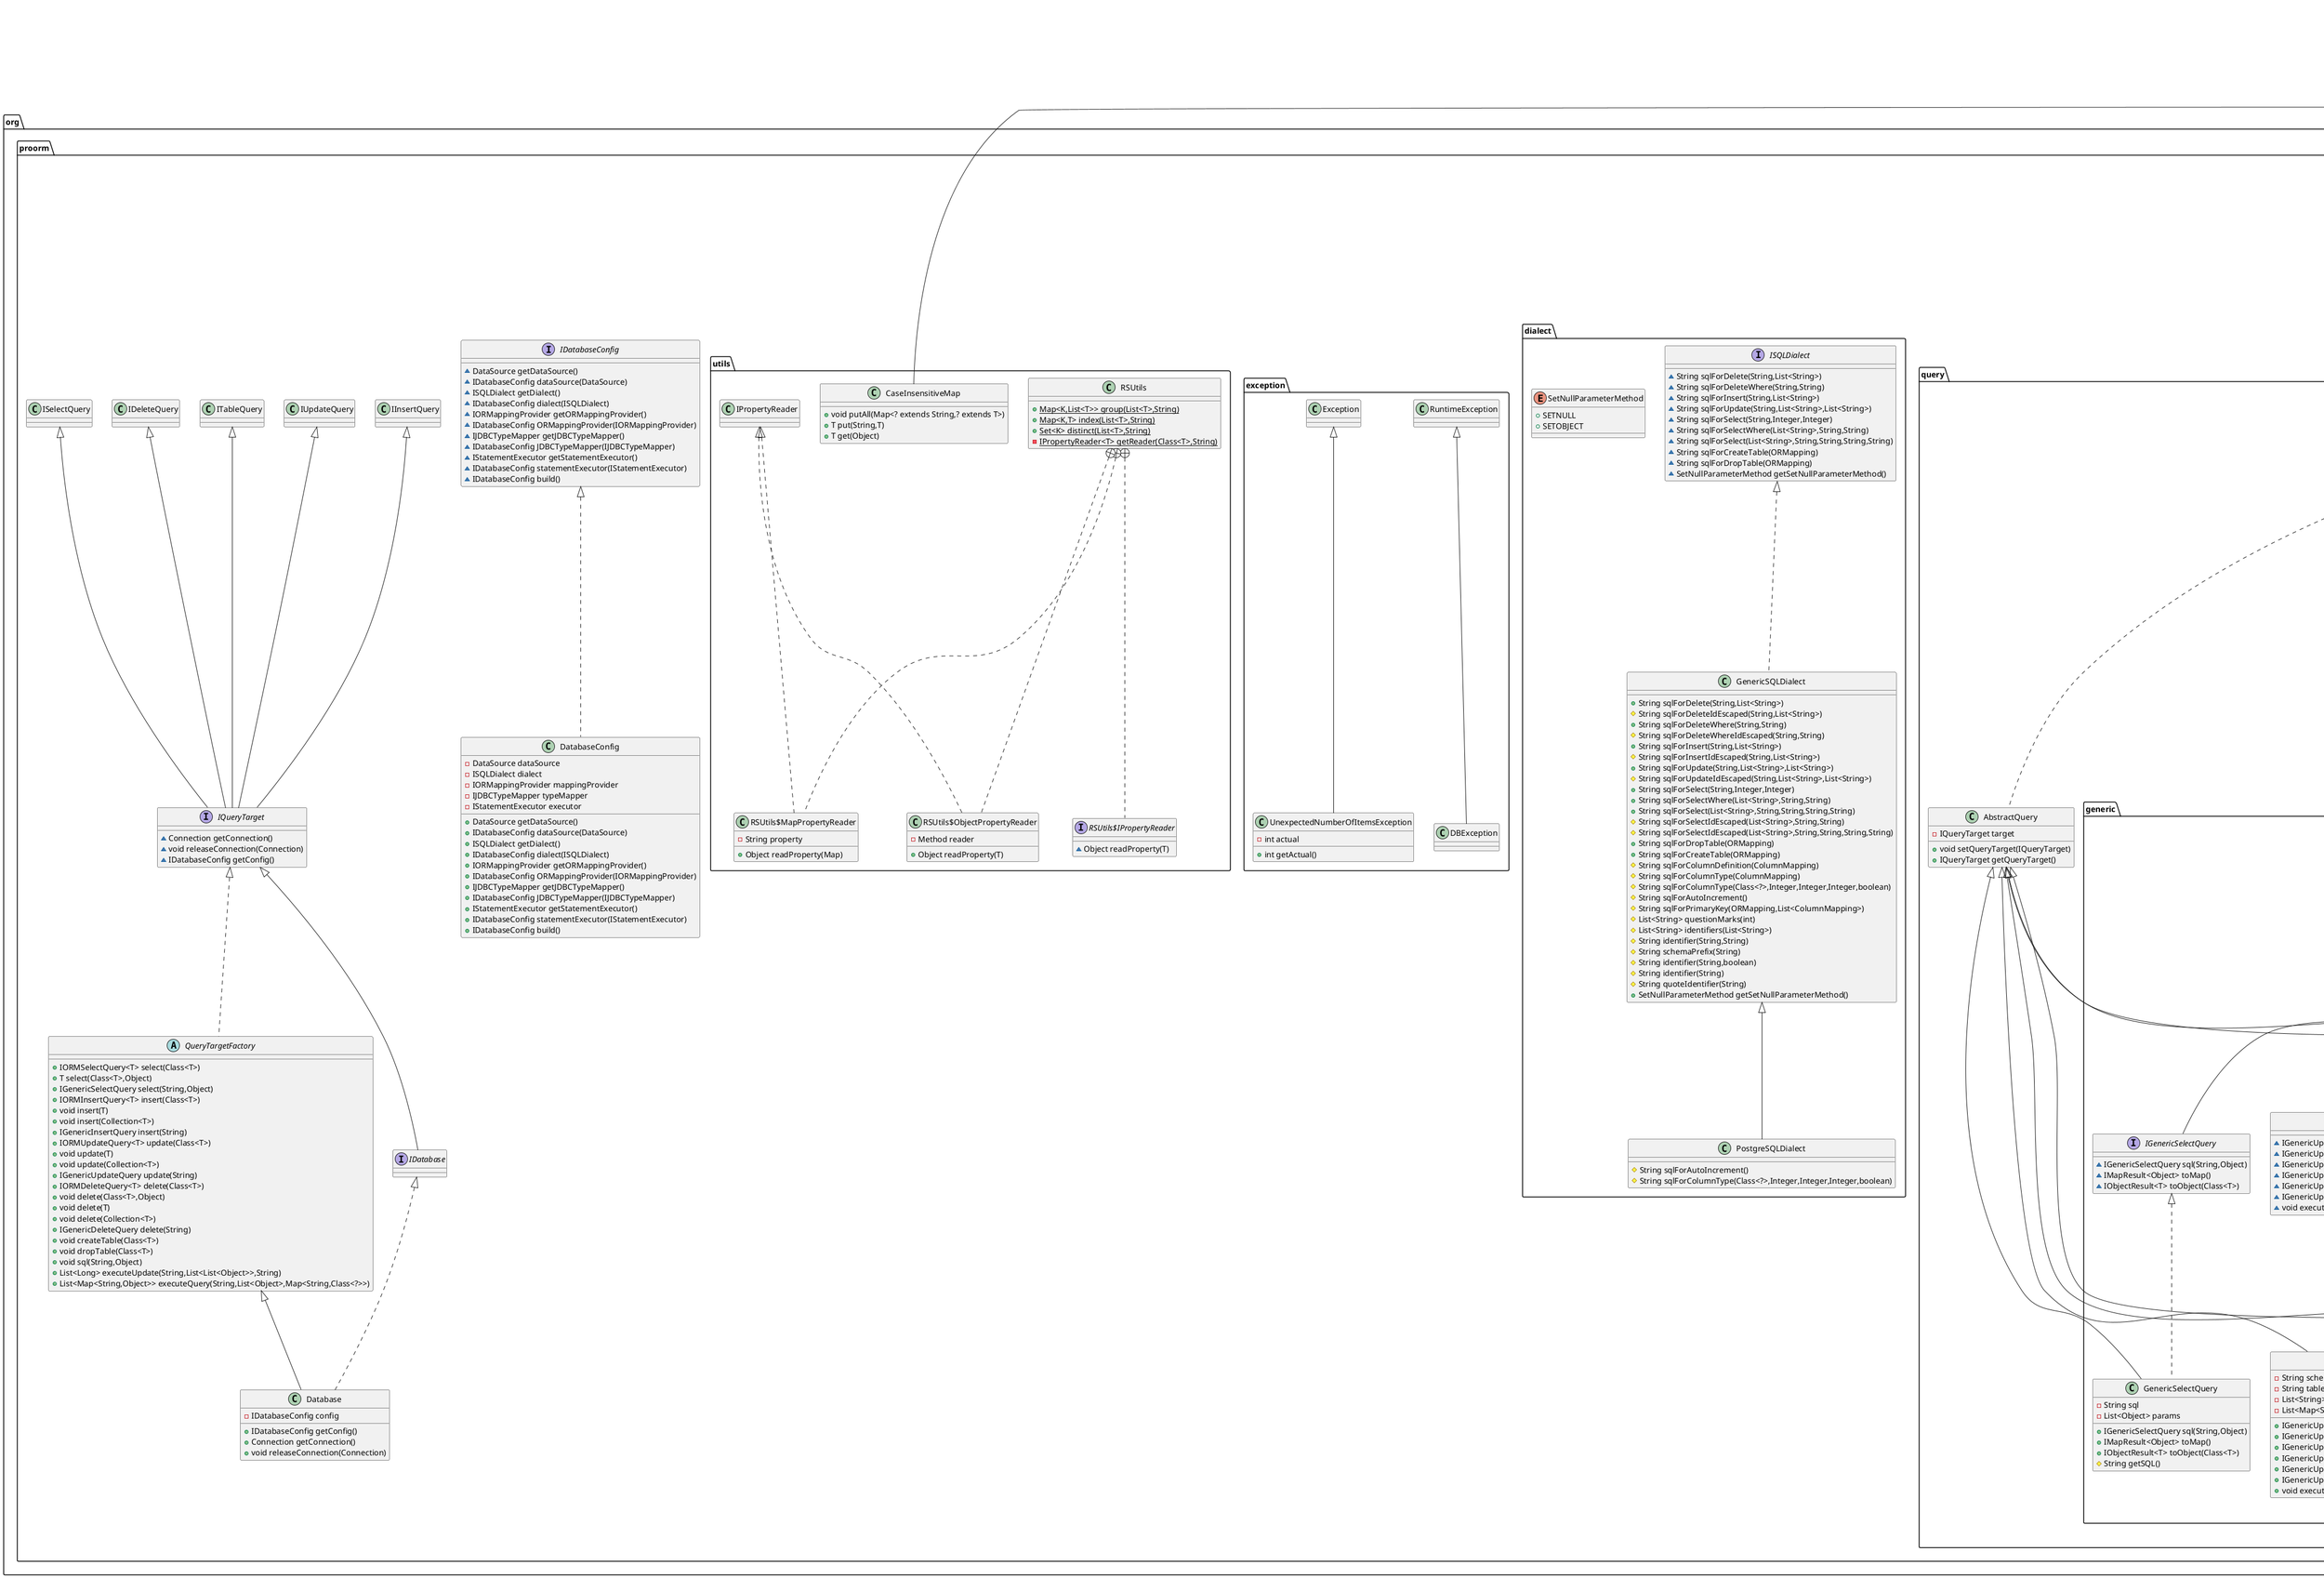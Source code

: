 @startuml
interface org.proorm.executor.IStatementExecutor {
~ List<Long> executeUpdate(IQueryTarget,String,List<List<Object>>,String)
~ List<Map<String,Object>> executeSelect(IQueryTarget,String,List<Object>,Map<String,Class<?>>)
}
interface org.proorm.IDatabaseConfig {
~ DataSource getDataSource()
~ IDatabaseConfig dataSource(DataSource)
~ ISQLDialect getDialect()
~ IDatabaseConfig dialect(ISQLDialect)
~ IORMappingProvider getORMappingProvider()
~ IDatabaseConfig ORMappingProvider(IORMappingProvider)
~ IJDBCTypeMapper getJDBCTypeMapper()
~ IDatabaseConfig JDBCTypeMapper(IJDBCTypeMapper)
~ IStatementExecutor getStatementExecutor()
~ IDatabaseConfig statementExecutor(IStatementExecutor)
~ IDatabaseConfig build()
}
class org.proorm.attributeconverter.AttributeConverterUtils {
+ {static} Class<?> getConverterDatabaseType(AttributeConverter)
}
class org.proorm.Database {
- IDatabaseConfig config
+ IDatabaseConfig getConfig()
+ Connection getConnection()
+ void releaseConnection(Connection)
}
interface org.proorm.crud.IInsertQuery {
~ IORMInsertQuery<T> insert(Class<T>)
~ void insert(T)
~ void insert(Collection<T>)
~ IGenericInsertQuery insert(String)
}
interface org.proorm.mapping.provider.IORMappingProvider {
~ ORMapping getORMapping(Class<?>)
}
class org.proorm.result.object.ObjectResult {
- Class<T> clazz
# T castRow(Map<String,Object>)
# Object canonicalValue(Class<?>)
# ORMapping getMapping()
# Map<String,Class<?>> typeMappings()
}
abstract class org.proorm.executor.AbstractStatementExecutor {
+ List<Map<String,Object>> executeSelect(IQueryTarget,String,List<Object>,Map<String,Class<?>>)
# void setParameters(IQueryTarget,PreparedStatement,List<Object>)
# Object getObject(IQueryTarget,ResultSet,ResultSetMetaData,int,Class<?>)
# void setObject(IQueryTarget,PreparedStatement,int,Object)
# int getGeneratedColumnIndex(IQueryTarget,ResultSet,String)
}
interface org.proorm.crud.ISelectQuery {
~ IORMSelectQuery<T> select(Class<T>)
~ T select(Class<T>,Object)
~ IGenericSelectQuery select(String,Object)
}
class org.proorm.mapping.ColumnMapping {
- PropertyDescriptor propertyDescriptor
- String columnDefinition
- boolean isId
- boolean insertable
- Integer length
- String column
- boolean nullable
- Integer precision
- Integer scale
- boolean updatable
- boolean generated
- AttributeConverter converter
+ PropertyDescriptor getPropertyDescriptor()
+ void setPropertyDescriptor(PropertyDescriptor)
+ String getColumnDefinition()
+ void setColumnDefinition(String)
+ boolean isInsertable()
+ void setInsertable(boolean)
+ Integer getLength()
+ void setLength(Integer)
+ String getName()
+ void setColumn(String)
+ boolean isNullable()
+ void setNullable(boolean)
+ Integer getPrecision()
+ void setPrecision(Integer)
+ Integer getScale()
+ void setScale(Integer)
+ boolean isUpdatable()
+ void setUpdatable(boolean)
+ boolean isId()
+ void setId(boolean)
+ boolean isGenerated()
+ void setGenerated(boolean)
+ AttributeConverter<?,?> getConverter()
+ void setConverter(AttributeConverter<?,?>)
+ Object getValue(Object)
+ void writeProperty(Object,Object)
- {static} Field getField(Class,String)
}
abstract class org.proorm.result.AbstractResult {
- IQueryTarget queryTarget
- String sql
- List<Object> params
+ T one()
+ T first()
+ List<T> list()
# IQueryTarget getQueryTarget()
# {abstract}T castRow(Map<String,Object>)
# {abstract}Map<String,Class<?>> typeMappings()
}
class org.proorm.query.generic.GenericRawQuery {
- String sql
- List<Object> params
+ IGenericRawQuery sql(String,Object)
+ void execute()
}
class org.proorm.query.generic.GenericInsertQuery {
- String schema
- String table
- String generatedId
- List<Map<String,Object>> values
+ IGenericInsertQuery table(String)
+ IGenericInsertQuery generatedId(String)
+ IGenericInsertQuery addOne(Map<String,Object>)
+ IGenericInsertQuery addMany(List<Map<String,Object>>)
+ void execute()
}
class org.proorm.result.map.MapResult {
- Class<V> type
# Map<String,V> castRow(Map<String,Object>)
# Map<String,Class<?>> typeMappings()
}
interface org.proorm.crud.IUpdateQuery {
~ IORMUpdateQuery<T> update(Class<T>)
~ void update(T)
~ void update(Collection<T>)
~ IGenericUpdateQuery update(String)
}
interface org.proorm.query.orm.IORMQuery {
~ IORMQuery<T> forClass(Class<T>)
}
interface org.proorm.query.orm.IORMDeleteQuery {
~ IORMDeleteQuery<T> forClass(Class<T>)
~ IORMDeleteQuery<T> id(Object)
~ IORMDeleteQuery<T> addOne(T)
~ IORMDeleteQuery<T> addMany(Collection<T>)
~ IORMDeleteQuery<T> where(String,Object)
~ void execute()
}
interface org.proorm.query.generic.IGenericUpdateQuery {
~ IGenericUpdateQuery schema(String)
~ IGenericUpdateQuery table(String)
~ IGenericUpdateQuery idColumn(String)
~ IGenericUpdateQuery idColumns(String)
~ IGenericUpdateQuery addOne(Map<String,Object>)
~ IGenericUpdateQuery addMany(List<Map<String,Object>>)
~ void execute()
}
interface org.proorm.dialect.ISQLDialect {
~ String sqlForDelete(String,List<String>)
~ String sqlForDeleteWhere(String,String)
~ String sqlForInsert(String,List<String>)
~ String sqlForUpdate(String,List<String>,List<String>)
~ String sqlForSelect(String,Integer,Integer)
~ String sqlForSelectWhere(List<String>,String,String)
~ String sqlForSelect(List<String>,String,String,String,String)
~ String sqlForCreateTable(ORMapping)
~ String sqlForDropTable(ORMapping)
~ SetNullParameterMethod getSetNullParameterMethod()
}
class org.proorm.attributeconverter.EnumOrdinalAttributeConverter {
- Map<Integer,T> lookup
+ Integer convertToDatabaseColumn(T)
+ T convertToEntityAttribute(Integer)
}
class org.proorm.query.orm.ORMDropTableQuery {
+ IORMDropTableQuery<T> forClass(Class<T>)
+ void execute()
}
interface org.proorm.query.generic.IGenericInsertQuery {
~ IGenericInsertQuery table(String)
~ IGenericInsertQuery generatedId(String)
~ IGenericInsertQuery addOne(Map<String,Object>)
~ IGenericInsertQuery addMany(List<Map<String,Object>>)
~ void execute()
}
class org.proorm.query.orm.ORMCreateTableQuery {
+ IORMCreateTableQuery<T> forClass(Class<T>)
+ void execute()
}
interface org.proorm.query.generic.IGenericSelectQuery {
~ IGenericSelectQuery sql(String,Object)
~ IMapResult<Object> toMap()
~ IObjectResult<T> toObject(Class<T>)
}
interface org.proorm.result.object.IObjectResult {
}
interface org.proorm.query.IQuery {
~ void setQueryTarget(IQueryTarget)
~ IQueryTarget getQueryTarget()
}
abstract class org.proorm.QueryTargetFactory {
+ IORMSelectQuery<T> select(Class<T>)
+ T select(Class<T>,Object)
+ IGenericSelectQuery select(String,Object)
+ IORMInsertQuery<T> insert(Class<T>)
+ void insert(T)
+ void insert(Collection<T>)
+ IGenericInsertQuery insert(String)
+ IORMUpdateQuery<T> update(Class<T>)
+ void update(T)
+ void update(Collection<T>)
+ IGenericUpdateQuery update(String)
+ IORMDeleteQuery<T> delete(Class<T>)
+ void delete(Class<T>,Object)
+ void delete(T)
+ void delete(Collection<T>)
+ IGenericDeleteQuery delete(String)
+ void createTable(Class<T>)
+ void dropTable(Class<T>)
+ void sql(String,Object)
+ List<Long> executeUpdate(String,List<List<Object>>,String)
+ List<Map<String,Object>> executeQuery(String,List<Object>,Map<String,Class<?>>)
}
class org.proorm.attributeconverter.EnumNameAttributeConverter {
- Class<T> enumClass
+ String convertToDatabaseColumn(T)
+ T convertToEntityAttribute(String)
}
class org.proorm.query.orm.ORMUpdateQuery {
- List<T> objs
+ IORMUpdateQuery<T> forClass(Class<T>)
+ ORMUpdateQuery<T> addOne(T)
+ ORMUpdateQuery<T> addMany(Collection<T>)
+ void execute()
}
interface org.proorm.query.generic.IGenericQuery {
}
class org.proorm.dialect.PostgreSQLDialect {
# String sqlForAutoIncrement()
# String sqlForColumnType(Class<?>,Integer,Integer,Integer,boolean)
}
class org.proorm.mapping.provider.JPAORMFactory {
# ORMapping createORMapping(Class<?>)
}
interface org.proorm.IDatabase {
}
interface org.proorm.IQueryTarget {
~ Connection getConnection()
~ void releaseConnection(Connection)
~ IDatabaseConfig getConfig()
}
class org.proorm.query.orm.ORMDeleteQuery {
- List<List<Object>> ids
- String where
- List<Object> params
+ IORMDeleteQuery<T> forClass(Class<T>)
+ IORMDeleteQuery<T> id(Object)
+ IORMDeleteQuery<T> addOne(T)
+ IORMDeleteQuery<T> addMany(Collection<T>)
+ IORMDeleteQuery<T> where(String,Object)
+ void execute()
}
abstract class org.proorm.query.generic.AbstractGenericQuery {
}
class org.proorm.query.AbstractQuery {
- IQueryTarget target
+ void setQueryTarget(IQueryTarget)
+ IQueryTarget getQueryTarget()
}
class org.proorm.query.generic.GenericDeleteQuery {
- String schema
- String table
- List<String> idColumns
- List<List<Object>> ids
- String where
- List<Object> params
+ IGenericDeleteQuery schema(String)
+ IGenericDeleteQuery table(String)
+ IGenericDeleteQuery idColumn(String)
+ IGenericDeleteQuery idColumns(String)
+ IGenericDeleteQuery addOne(Object)
+ IGenericDeleteQuery addMany(List<Object>)
+ IGenericDeleteQuery where(String,Object)
+ void execute()
}
class org.proorm.exception.DBException {
}
class org.proorm.exception.UnexpectedNumberOfItemsException {
- int actual
+ int getActual()
}
class org.proorm.query.orm.ORMInsertQuery {
- List<T> columnTypes
+ IORMInsertQuery<T> forClass(Class<T>)
+ ORMInsertQuery<T> addOne(T)
+ ORMInsertQuery<T> addMany(Collection<T>)
+ void execute()
}
interface org.proorm.query.generic.IGenericRawQuery {
~ IGenericRawQuery sql(String,Object)
~ void execute()
}
enum org.proorm.dialect.SetNullParameterMethod {
+  SETNULL
+  SETOBJECT
}
class org.proorm.DatabaseConfig {
- DataSource dataSource
- ISQLDialect dialect
- IORMappingProvider mappingProvider
- IJDBCTypeMapper typeMapper
- IStatementExecutor executor
+ DataSource getDataSource()
+ IDatabaseConfig dataSource(DataSource)
+ ISQLDialect getDialect()
+ IDatabaseConfig dialect(ISQLDialect)
+ IORMappingProvider getORMappingProvider()
+ IDatabaseConfig ORMappingProvider(IORMappingProvider)
+ IJDBCTypeMapper getJDBCTypeMapper()
+ IDatabaseConfig JDBCTypeMapper(IJDBCTypeMapper)
+ IStatementExecutor getStatementExecutor()
+ IDatabaseConfig statementExecutor(IStatementExecutor)
+ IDatabaseConfig build()
}
class org.proorm.mapping.ORMapping {
- Class<?> clazz
- String schema
- String tableName
- List<ColumnMapping> columnMappings
- CaseInsensitiveMap<ColumnMapping> columnMappingsIndexedByProperty
- CaseInsensitiveMap<ColumnMapping> columnMappingsIndexedByColumn
- List<ColumnMapping> idColumnMappings
- Boolean hasId
+ Class<?> getClazz()
+ void setClazz(Class<?>)
+ String getSchema()
+ void setSchema(String)
+ String getTableName()
+ void setTableName(String)
+ List<ColumnMapping> getColumnMappings()
+ void setColumnMappings(List<ColumnMapping>)
+ ColumnMapping getColumnMappingByProperty(String)
# CaseInsensitiveMap<ColumnMapping> createColumnMappingsIndexedByProperty()
+ ColumnMapping getColumnMappingByColumn(String)
# CaseInsensitiveMap<ColumnMapping> createColumnMappingsIndexedByColumn()
+ List<ColumnMapping> getIdColumnMappings()
+ ColumnMapping getIdColumnMapping()
+ Boolean hasId()
}
class org.proorm.mapping.type.DefaultJDBCTypeMapper {
+ Class<?> getJavaType(int)
}
class org.proorm.query.orm.ORMSelectQuery {
- String where
- List<Object> params
- String groupBy
- String having
+ IORMSelectQuery<T> forClass(Class<T>)
+ IORMSelectQuery<T> where(String,Object)
+ IORMSelectQuery<T> groupBy(String,Object)
+ IORMSelectQuery<T> having(String,Object)
+ IORMSelectQuery<T> id(Object)
+ IORMSelectQuery<T> groupBy(String)
+ IORMSelectQuery<T> having(String)
+ T one()
+ T first()
+ List<T> list()
# IObjectResult<T> getResult()
# String buildSQL()
}
interface org.proorm.crud.IDeleteQuery {
~ IORMDeleteQuery<T> delete(Class<T>)
~ void delete(Class<T>,Object)
~ void delete(T)
~ void delete(Collection<T>)
~ IGenericDeleteQuery delete(String)
}
interface org.proorm.query.orm.IORMCreateTableQuery {
~ IORMCreateTableQuery<T> forClass(Class<T>)
~ void execute()
}
class org.proorm.executor.DefaultStatementExecutor {
+ List<Long> executeUpdate(IQueryTarget,String,List<List<Object>>,String)
}
interface org.proorm.query.orm.IORMUpdateQuery {
~ IORMUpdateQuery<T> forClass(Class<T>)
~ IORMUpdateQuery<T> addOne(T)
~ IORMUpdateQuery<T> addMany(Collection<T>)
~ void execute()
}
class org.proorm.query.generic.GenericSelectQuery {
- String sql
- List<Object> params
+ IGenericSelectQuery sql(String,Object)
+ IMapResult<Object> toMap()
+ IObjectResult<T> toObject(Class<T>)
# String getSQL()
}
abstract class org.proorm.mapping.provider.AbstractORMFactory {
- Map<Class<?>,ORMapping> mappings
+ ORMapping getORMapping(Class<?>)
# {abstract}ORMapping createORMapping(Class<?>)
}
interface org.proorm.result.map.IMapResult {
}
interface org.proorm.crud.ITableQuery {
~ void createTable(Class<T>)
~ void dropTable(Class<T>)
~ void sql(String,Object)
~ List<Long> executeUpdate(String,List<List<Object>>,String)
~ List<Map<String,Object>> executeQuery(String,List<Object>,Map<String,Class<?>>)
}
class org.proorm.query.generic.GenericUpdateQuery {
- String schema
- String table
- List<String> idColumns
- List<Map<String,Object>> values
+ IGenericUpdateQuery schema(String)
+ IGenericUpdateQuery table(String)
+ IGenericUpdateQuery idColumn(String)
+ IGenericUpdateQuery idColumns(String)
+ IGenericUpdateQuery addOne(Map<String,Object>)
+ IGenericUpdateQuery addMany(List<Map<String,Object>>)
+ void execute()
}
interface org.proorm.query.orm.IORMSelectQuery {
~ IORMSelectQuery<T> forClass(Class<T>)
~ IORMSelectQuery<T> where(String,Object)
~ IORMSelectQuery<T> groupBy(String,Object)
~ IORMSelectQuery<T> having(String,Object)
~ IORMSelectQuery<T> id(Object)
~ IORMSelectQuery<T> groupBy(String)
~ IORMSelectQuery<T> having(String)
}
interface org.proorm.query.orm.IORMDropTableQuery {
~ IORMDropTableQuery<T> forClass(Class<T>)
~ void execute()
}
class org.proorm.dialect.GenericSQLDialect {
+ String sqlForDelete(String,List<String>)
# String sqlForDeleteIdEscaped(String,List<String>)
+ String sqlForDeleteWhere(String,String)
# String sqlForDeleteWhereIdEscaped(String,String)
+ String sqlForInsert(String,List<String>)
# String sqlForInsertIdEscaped(String,List<String>)
+ String sqlForUpdate(String,List<String>,List<String>)
# String sqlForUpdateIdEscaped(String,List<String>,List<String>)
+ String sqlForSelect(String,Integer,Integer)
+ String sqlForSelectWhere(List<String>,String,String)
+ String sqlForSelect(List<String>,String,String,String,String)
# String sqlForSelectIdEscaped(List<String>,String,String)
# String sqlForSelectIdEscaped(List<String>,String,String,String,String)
+ String sqlForDropTable(ORMapping)
+ String sqlForCreateTable(ORMapping)
# String sqlForColumnDefinition(ColumnMapping)
# String sqlForColumnType(ColumnMapping)
# String sqlForColumnType(Class<?>,Integer,Integer,Integer,boolean)
# String sqlForAutoIncrement()
# String sqlForPrimaryKey(ORMapping,List<ColumnMapping>)
# List<String> questionMarks(int)
# List<String> identifiers(List<String>)
# String identifier(String,String)
# String schemaPrefix(String)
# String identifier(String,boolean)
# String identifier(String)
# String quoteIdentifier(String)
+ SetNullParameterMethod getSetNullParameterMethod()
}
interface org.proorm.result.IResult {
~ T one()
~ T first()
~ List<T> list()
}
class org.proorm.mapping.JPAORMapping {
# {static} Field getField(Class<?>,String)
}
abstract class org.proorm.query.orm.AbstractORMQuery {
- Class<T> clazz
+ IORMQuery<T> forClass(Class<T>)
# Class<T> getTargetClass()
# ORMapping getMapping()
}
class org.proorm.utils.RSUtils {
+ {static} Map<K,List<T>> group(List<T>,String)
+ {static} Map<K,T> index(List<T>,String)
+ {static} Set<K> distinct(List<T>,String)
- {static} IPropertyReader<T> getReader(Class<T>,String)
}
interface org.proorm.utils.RSUtils$IPropertyReader {
~ Object readProperty(T)
}
class org.proorm.utils.RSUtils$MapPropertyReader {
- String property
+ Object readProperty(Map)
}
class org.proorm.utils.RSUtils$ObjectPropertyReader {
- Method reader
+ Object readProperty(T)
}
abstract class org.proorm.attributeconverter.JsonAttributeConverter {
- JavaType javaType
- ObjectMapper mapper
- ObjectReader reader
- ObjectWriter writer
+ String convertToDatabaseColumn(T)
+ T convertToEntityAttribute(String)
# ObjectMapper getMapper()
# ObjectWriter getWriter()
# ObjectReader getReader()
# JavaType getJavaType()
}
interface org.proorm.query.generic.IGenericDeleteQuery {
~ IGenericDeleteQuery schema(String)
~ IGenericDeleteQuery table(String)
~ IGenericDeleteQuery idColumn(String)
~ IGenericDeleteQuery idColumns(String)
~ IGenericDeleteQuery addOne(Object)
~ IGenericDeleteQuery addMany(List<Object>)
~ IGenericDeleteQuery where(String,Object)
~ void execute()
}
interface org.proorm.query.orm.IORMInsertQuery {
~ IORMInsertQuery<T> forClass(Class<T>)
~ IORMInsertQuery<T> addOne(T)
~ IORMInsertQuery<T> addMany(Collection<T>)
~ void execute()
}
class org.proorm.utils.CaseInsensitiveMap {
+ void putAll(Map<? extends String,? extends T>)
+ T put(String,T)
+ T get(Object)
}
interface org.proorm.mapping.type.IJDBCTypeMapper {
~ Class<?> getJavaType(int)
}


org.proorm.IDatabase <|.. org.proorm.Database
org.proorm.QueryTargetFactory <|-- org.proorm.Database
org.proorm.result.object.IObjectResult <|.. org.proorm.result.object.ObjectResult
org.proorm.result.AbstractResult <|-- org.proorm.result.object.ObjectResult
org.proorm.executor.IStatementExecutor <|.. org.proorm.executor.AbstractStatementExecutor
org.proorm.result.IResult <|.. org.proorm.result.AbstractResult
org.proorm.query.generic.IGenericRawQuery <|.. org.proorm.query.generic.GenericRawQuery
org.proorm.query.AbstractQuery <|-- org.proorm.query.generic.GenericRawQuery
org.proorm.query.generic.IGenericInsertQuery <|.. org.proorm.query.generic.GenericInsertQuery
org.proorm.query.AbstractQuery <|-- org.proorm.query.generic.GenericInsertQuery
org.proorm.result.map.IMapResult <|.. org.proorm.result.map.MapResult
org.proorm.result.AbstractResult <|-- org.proorm.result.map.MapResult
org.proorm.query.IQuery <|-- org.proorm.query.orm.IORMQuery
org.proorm.query.orm.IORMQuery <|-- org.proorm.query.orm.IORMDeleteQuery
org.proorm.query.generic.IGenericQuery <|-- org.proorm.query.generic.IGenericUpdateQuery
javax.persistence.AttributeConverter <|.. org.proorm.attributeconverter.EnumOrdinalAttributeConverter
org.proorm.query.orm.IORMDropTableQuery <|.. org.proorm.query.orm.ORMDropTableQuery
org.proorm.query.orm.AbstractORMQuery <|-- org.proorm.query.orm.ORMDropTableQuery
org.proorm.query.generic.IGenericQuery <|-- org.proorm.query.generic.IGenericInsertQuery
org.proorm.query.orm.IORMCreateTableQuery <|.. org.proorm.query.orm.ORMCreateTableQuery
org.proorm.query.orm.AbstractORMQuery <|-- org.proorm.query.orm.ORMCreateTableQuery
org.proorm.query.generic.IGenericQuery <|-- org.proorm.query.generic.IGenericSelectQuery
org.proorm.result.IResult <|-- org.proorm.result.object.IObjectResult
org.proorm.IQueryTarget <|.. org.proorm.QueryTargetFactory
javax.persistence.AttributeConverter <|.. org.proorm.attributeconverter.EnumNameAttributeConverter
org.proorm.query.orm.IORMUpdateQuery <|.. org.proorm.query.orm.ORMUpdateQuery
org.proorm.query.orm.AbstractORMQuery <|-- org.proorm.query.orm.ORMUpdateQuery
org.proorm.query.IQuery <|-- org.proorm.query.generic.IGenericQuery
org.proorm.dialect.GenericSQLDialect <|-- org.proorm.dialect.PostgreSQLDialect
org.proorm.mapping.provider.AbstractORMFactory <|-- org.proorm.mapping.provider.JPAORMFactory
org.proorm.IQueryTarget <|-- org.proorm.IDatabase
org.proorm.ISelectQuery <|-- org.proorm.IQueryTarget
org.proorm.IInsertQuery <|-- org.proorm.IQueryTarget
org.proorm.IUpdateQuery <|-- org.proorm.IQueryTarget
org.proorm.ITableQuery <|-- org.proorm.IQueryTarget
org.proorm.IDeleteQuery <|-- org.proorm.IQueryTarget
org.proorm.query.orm.IORMDeleteQuery <|.. org.proorm.query.orm.ORMDeleteQuery
org.proorm.query.orm.AbstractORMQuery <|-- org.proorm.query.orm.ORMDeleteQuery
org.proorm.query.generic.IGenericQuery <|.. org.proorm.query.generic.AbstractGenericQuery
org.proorm.query.AbstractQuery <|-- org.proorm.query.generic.AbstractGenericQuery
org.proorm.query.IQuery <|.. org.proorm.query.AbstractQuery
org.proorm.query.generic.IGenericDeleteQuery <|.. org.proorm.query.generic.GenericDeleteQuery
org.proorm.query.generic.AbstractGenericQuery <|-- org.proorm.query.generic.GenericDeleteQuery
org.proorm.exception.RuntimeException <|-- org.proorm.exception.DBException
org.proorm.exception.Exception <|-- org.proorm.exception.UnexpectedNumberOfItemsException
org.proorm.query.orm.IORMInsertQuery <|.. org.proorm.query.orm.ORMInsertQuery
org.proorm.query.orm.AbstractORMQuery <|-- org.proorm.query.orm.ORMInsertQuery
org.proorm.query.generic.IGenericQuery <|-- org.proorm.query.generic.IGenericRawQuery
org.proorm.IDatabaseConfig <|.. org.proorm.DatabaseConfig
org.proorm.mapping.type.IJDBCTypeMapper <|.. org.proorm.mapping.type.DefaultJDBCTypeMapper
org.proorm.query.orm.IORMSelectQuery <|.. org.proorm.query.orm.ORMSelectQuery
org.proorm.query.orm.AbstractORMQuery <|-- org.proorm.query.orm.ORMSelectQuery
org.proorm.query.orm.IORMQuery <|-- org.proorm.query.orm.IORMCreateTableQuery
org.proorm.executor.AbstractStatementExecutor <|-- org.proorm.executor.DefaultStatementExecutor
org.proorm.query.orm.IORMQuery <|-- org.proorm.query.orm.IORMUpdateQuery
org.proorm.query.generic.IGenericSelectQuery <|.. org.proorm.query.generic.GenericSelectQuery
org.proorm.query.AbstractQuery <|-- org.proorm.query.generic.GenericSelectQuery
org.proorm.mapping.provider.IORMappingProvider <|.. org.proorm.mapping.provider.AbstractORMFactory
org.proorm.result.IResult <|-- org.proorm.result.map.IMapResult
org.proorm.query.generic.IGenericUpdateQuery <|.. org.proorm.query.generic.GenericUpdateQuery
org.proorm.query.AbstractQuery <|-- org.proorm.query.generic.GenericUpdateQuery
org.proorm.query.orm.IORMQuery <|-- org.proorm.query.orm.IORMSelectQuery
org.proorm.result.object.IObjectResult <|-- org.proorm.query.orm.IORMSelectQuery
org.proorm.query.orm.IORMQuery <|-- org.proorm.query.orm.IORMDropTableQuery
org.proorm.dialect.ISQLDialect <|.. org.proorm.dialect.GenericSQLDialect
org.proorm.mapping.ORMapping <|-- org.proorm.mapping.JPAORMapping
org.proorm.query.orm.IORMQuery <|.. org.proorm.query.orm.AbstractORMQuery
org.proorm.query.AbstractQuery <|-- org.proorm.query.orm.AbstractORMQuery
org.proorm.utils.RSUtils +.. org.proorm.utils.RSUtils$IPropertyReader
org.proorm.utils.RSUtils +.. org.proorm.utils.RSUtils$MapPropertyReader
org.proorm.utils.IPropertyReader <|.. org.proorm.utils.RSUtils$MapPropertyReader
org.proorm.utils.RSUtils +.. org.proorm.utils.RSUtils$ObjectPropertyReader
org.proorm.utils.IPropertyReader <|.. org.proorm.utils.RSUtils$ObjectPropertyReader
javax.persistence.AttributeConverter <|.. org.proorm.attributeconverter.JsonAttributeConverter
org.proorm.query.generic.IGenericQuery <|-- org.proorm.query.generic.IGenericDeleteQuery
org.proorm.query.orm.IORMQuery <|-- org.proorm.query.orm.IORMInsertQuery
java.util.LinkedHashMap <|-- org.proorm.utils.CaseInsensitiveMap
@enduml